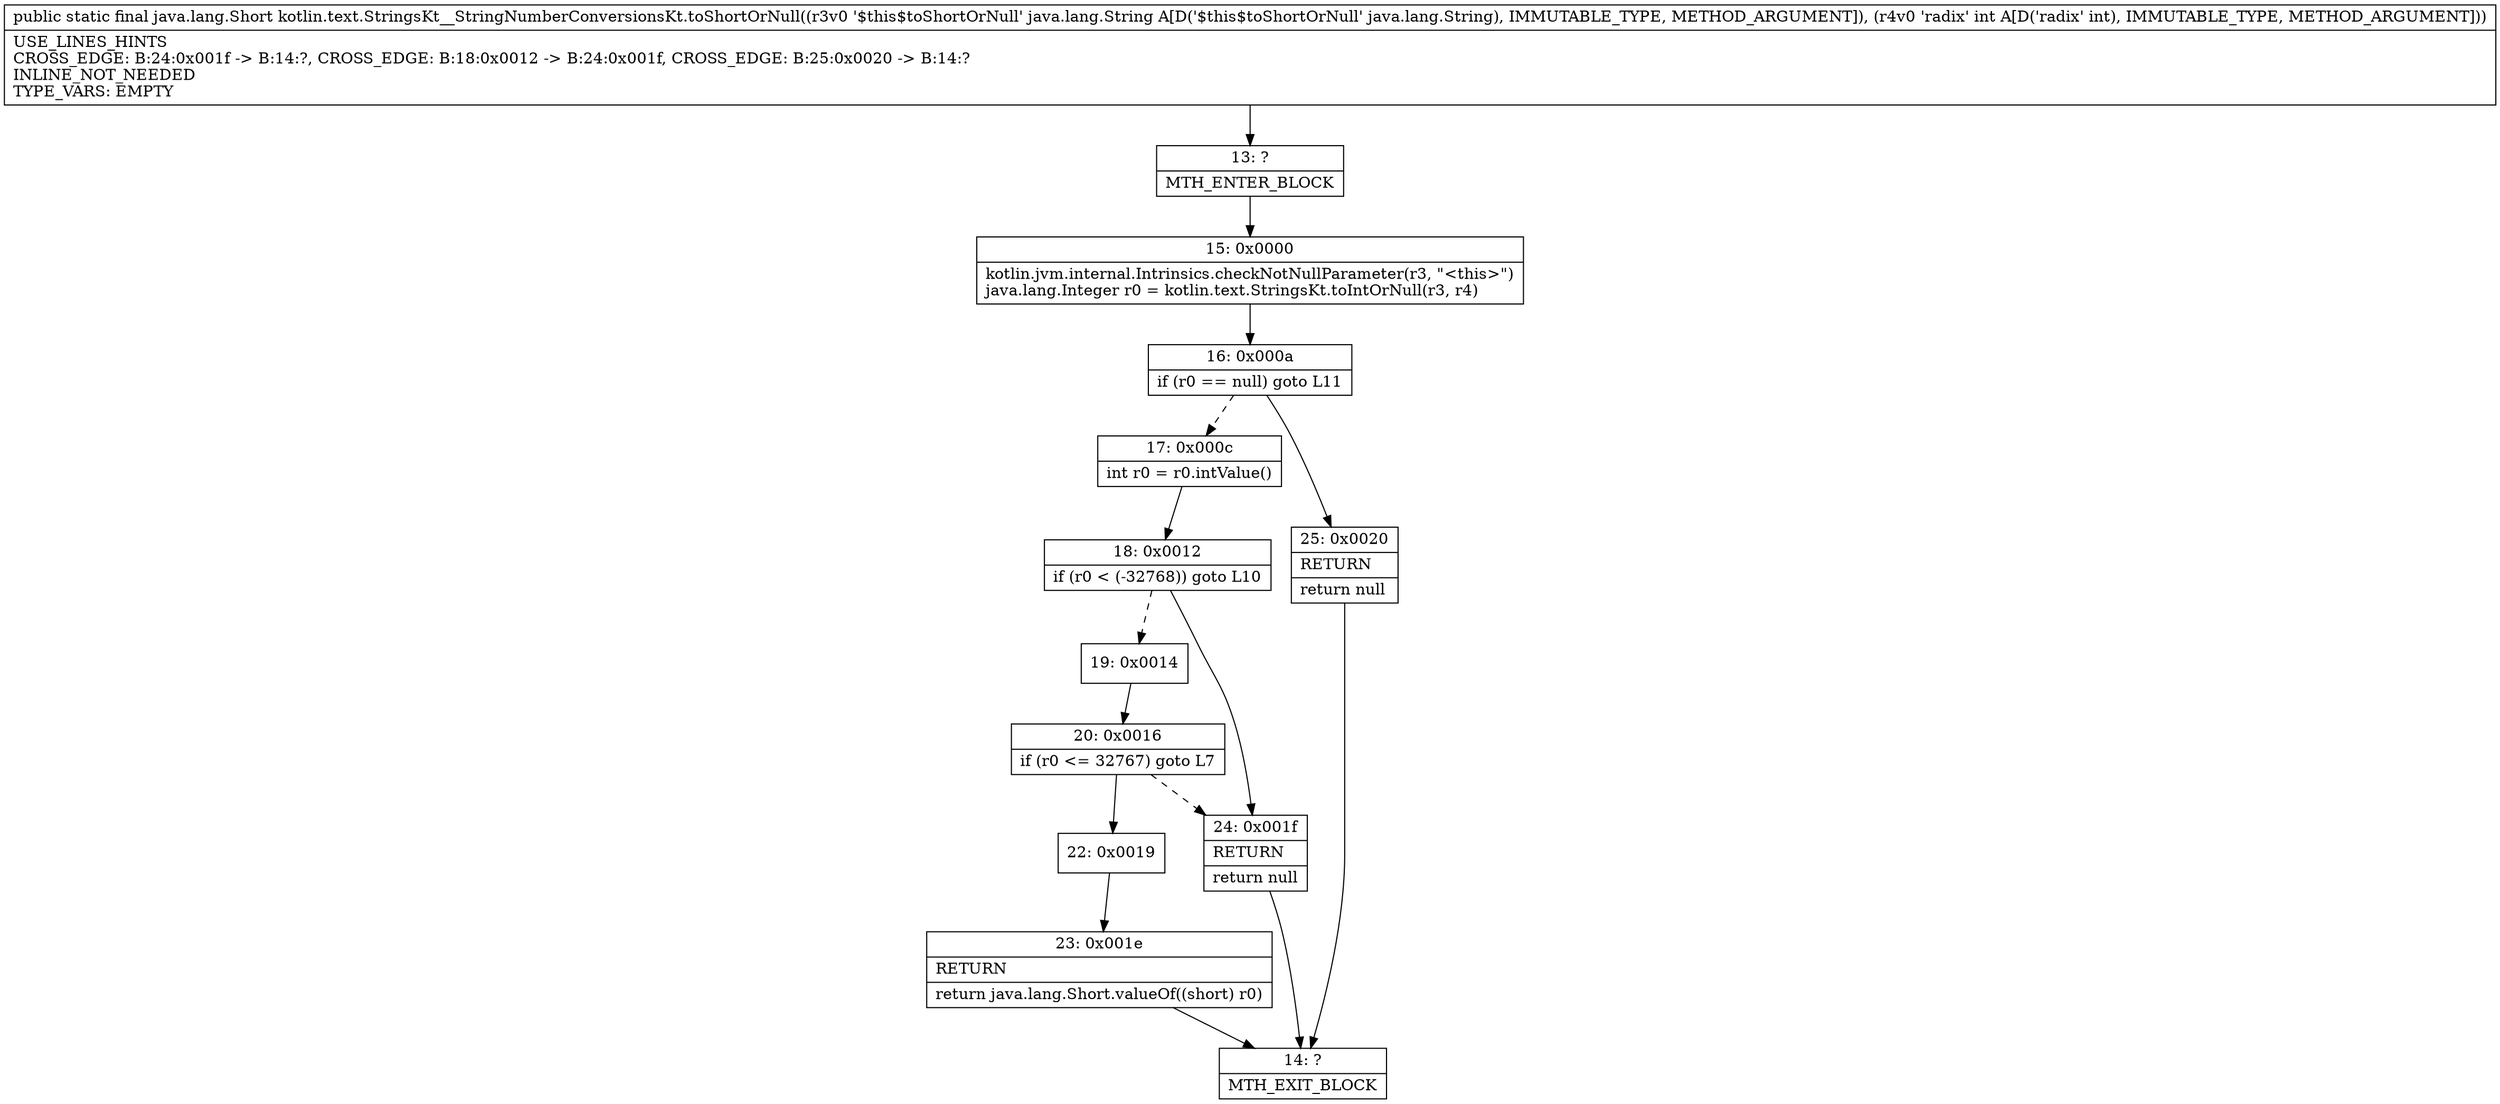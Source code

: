 digraph "CFG forkotlin.text.StringsKt__StringNumberConversionsKt.toShortOrNull(Ljava\/lang\/String;I)Ljava\/lang\/Short;" {
Node_13 [shape=record,label="{13\:\ ?|MTH_ENTER_BLOCK\l}"];
Node_15 [shape=record,label="{15\:\ 0x0000|kotlin.jvm.internal.Intrinsics.checkNotNullParameter(r3, \"\<this\>\")\ljava.lang.Integer r0 = kotlin.text.StringsKt.toIntOrNull(r3, r4)\l}"];
Node_16 [shape=record,label="{16\:\ 0x000a|if (r0 == null) goto L11\l}"];
Node_17 [shape=record,label="{17\:\ 0x000c|int r0 = r0.intValue()\l}"];
Node_18 [shape=record,label="{18\:\ 0x0012|if (r0 \< (\-32768)) goto L10\l}"];
Node_19 [shape=record,label="{19\:\ 0x0014}"];
Node_20 [shape=record,label="{20\:\ 0x0016|if (r0 \<= 32767) goto L7\l}"];
Node_22 [shape=record,label="{22\:\ 0x0019}"];
Node_23 [shape=record,label="{23\:\ 0x001e|RETURN\l|return java.lang.Short.valueOf((short) r0)\l}"];
Node_14 [shape=record,label="{14\:\ ?|MTH_EXIT_BLOCK\l}"];
Node_24 [shape=record,label="{24\:\ 0x001f|RETURN\l|return null\l}"];
Node_25 [shape=record,label="{25\:\ 0x0020|RETURN\l|return null\l}"];
MethodNode[shape=record,label="{public static final java.lang.Short kotlin.text.StringsKt__StringNumberConversionsKt.toShortOrNull((r3v0 '$this$toShortOrNull' java.lang.String A[D('$this$toShortOrNull' java.lang.String), IMMUTABLE_TYPE, METHOD_ARGUMENT]), (r4v0 'radix' int A[D('radix' int), IMMUTABLE_TYPE, METHOD_ARGUMENT]))  | USE_LINES_HINTS\lCROSS_EDGE: B:24:0x001f \-\> B:14:?, CROSS_EDGE: B:18:0x0012 \-\> B:24:0x001f, CROSS_EDGE: B:25:0x0020 \-\> B:14:?\lINLINE_NOT_NEEDED\lTYPE_VARS: EMPTY\l}"];
MethodNode -> Node_13;Node_13 -> Node_15;
Node_15 -> Node_16;
Node_16 -> Node_17[style=dashed];
Node_16 -> Node_25;
Node_17 -> Node_18;
Node_18 -> Node_19[style=dashed];
Node_18 -> Node_24;
Node_19 -> Node_20;
Node_20 -> Node_22;
Node_20 -> Node_24[style=dashed];
Node_22 -> Node_23;
Node_23 -> Node_14;
Node_24 -> Node_14;
Node_25 -> Node_14;
}

